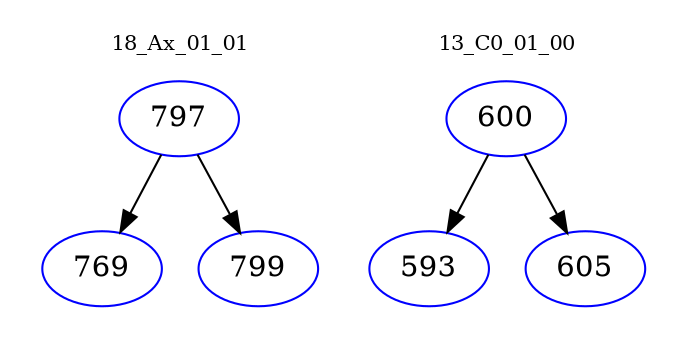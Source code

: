 digraph{
subgraph cluster_0 {
color = white
label = "18_Ax_01_01";
fontsize=10;
T0_797 [label="797", color="blue"]
T0_797 -> T0_769 [color="black"]
T0_769 [label="769", color="blue"]
T0_797 -> T0_799 [color="black"]
T0_799 [label="799", color="blue"]
}
subgraph cluster_1 {
color = white
label = "13_C0_01_00";
fontsize=10;
T1_600 [label="600", color="blue"]
T1_600 -> T1_593 [color="black"]
T1_593 [label="593", color="blue"]
T1_600 -> T1_605 [color="black"]
T1_605 [label="605", color="blue"]
}
}
